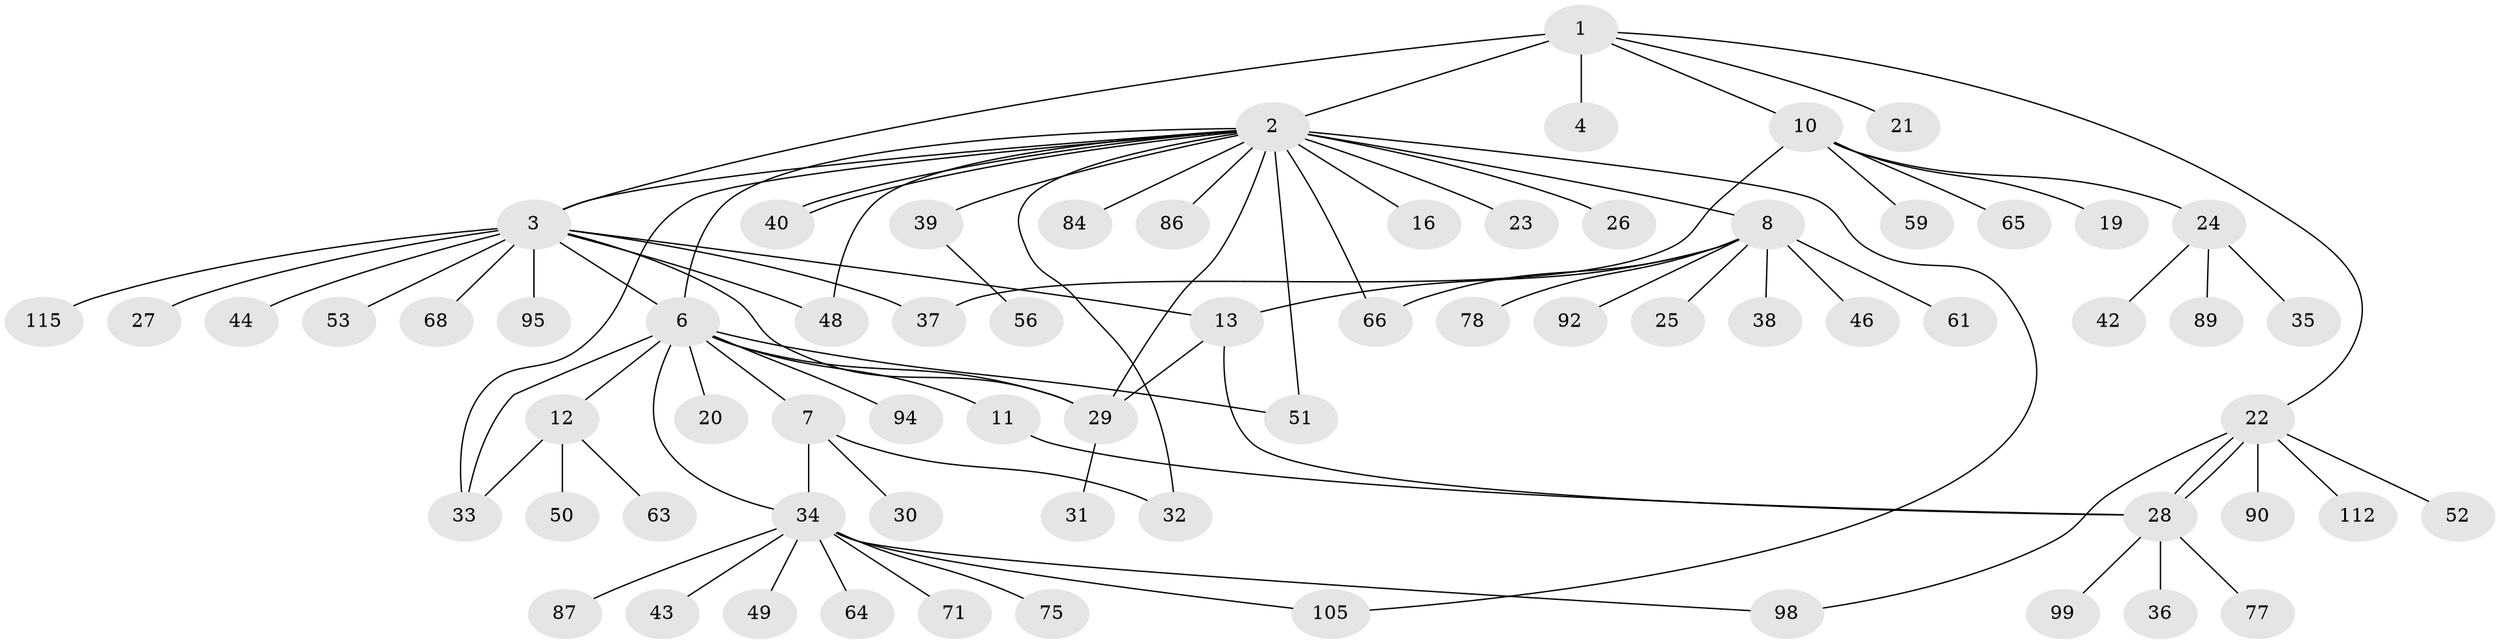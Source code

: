 // original degree distribution, {7: 0.034782608695652174, 22: 0.008695652173913044, 16: 0.008695652173913044, 1: 0.5391304347826087, 3: 0.11304347826086956, 4: 0.05217391304347826, 10: 0.017391304347826087, 12: 0.008695652173913044, 2: 0.1826086956521739, 5: 0.02608695652173913, 6: 0.008695652173913044}
// Generated by graph-tools (version 1.1) at 2025/18/03/04/25 18:18:29]
// undirected, 69 vertices, 88 edges
graph export_dot {
graph [start="1"]
  node [color=gray90,style=filled];
  1 [super="+41"];
  2 [super="+5+18+14+69+73"];
  3 [super="+82+47"];
  4;
  6 [super="+9"];
  7;
  8;
  10 [super="+15"];
  11;
  12;
  13 [super="+93"];
  16;
  19;
  20;
  21;
  22;
  23;
  24;
  25;
  26;
  27 [super="+96+91+72"];
  28 [super="+62"];
  29 [super="+45+110+100+97"];
  30 [super="+109"];
  31;
  32 [super="+103+58"];
  33;
  34;
  35;
  36;
  37 [super="+55"];
  38;
  39;
  40 [super="+54"];
  42;
  43;
  44;
  46;
  48;
  49;
  50;
  51 [super="+101"];
  52;
  53;
  56;
  59;
  61;
  63;
  64 [super="+74"];
  65;
  66;
  68;
  71;
  75;
  77;
  78;
  84;
  86 [super="+102"];
  87;
  89;
  90;
  92 [super="+113"];
  94;
  95;
  98;
  99;
  105 [super="+106"];
  112;
  115;
  1 -- 2 [weight=3];
  1 -- 3;
  1 -- 4;
  1 -- 10 [weight=2];
  1 -- 21;
  1 -- 22;
  2 -- 8 [weight=2];
  2 -- 16;
  2 -- 23;
  2 -- 26;
  2 -- 32;
  2 -- 39;
  2 -- 40;
  2 -- 40;
  2 -- 48;
  2 -- 66;
  2 -- 84;
  2 -- 86;
  2 -- 105;
  2 -- 6;
  2 -- 51;
  2 -- 3;
  2 -- 33;
  2 -- 29;
  3 -- 6;
  3 -- 13;
  3 -- 27;
  3 -- 29 [weight=2];
  3 -- 37;
  3 -- 44;
  3 -- 48;
  3 -- 53;
  3 -- 68;
  3 -- 115;
  3 -- 95;
  6 -- 7;
  6 -- 33;
  6 -- 34;
  6 -- 11;
  6 -- 12;
  6 -- 51;
  6 -- 20;
  6 -- 94;
  6 -- 29;
  7 -- 30;
  7 -- 34;
  7 -- 32;
  8 -- 13;
  8 -- 25;
  8 -- 38;
  8 -- 46;
  8 -- 61;
  8 -- 66;
  8 -- 78;
  8 -- 92;
  10 -- 19;
  10 -- 24;
  10 -- 37;
  10 -- 59;
  10 -- 65;
  11 -- 28;
  12 -- 33;
  12 -- 50;
  12 -- 63;
  13 -- 29;
  13 -- 28;
  22 -- 28;
  22 -- 28;
  22 -- 52;
  22 -- 90;
  22 -- 98;
  22 -- 112;
  24 -- 35;
  24 -- 42;
  24 -- 89;
  28 -- 36;
  28 -- 77;
  28 -- 99;
  29 -- 31;
  34 -- 43;
  34 -- 49;
  34 -- 64;
  34 -- 71;
  34 -- 75;
  34 -- 87;
  34 -- 98;
  34 -- 105;
  39 -- 56;
}
